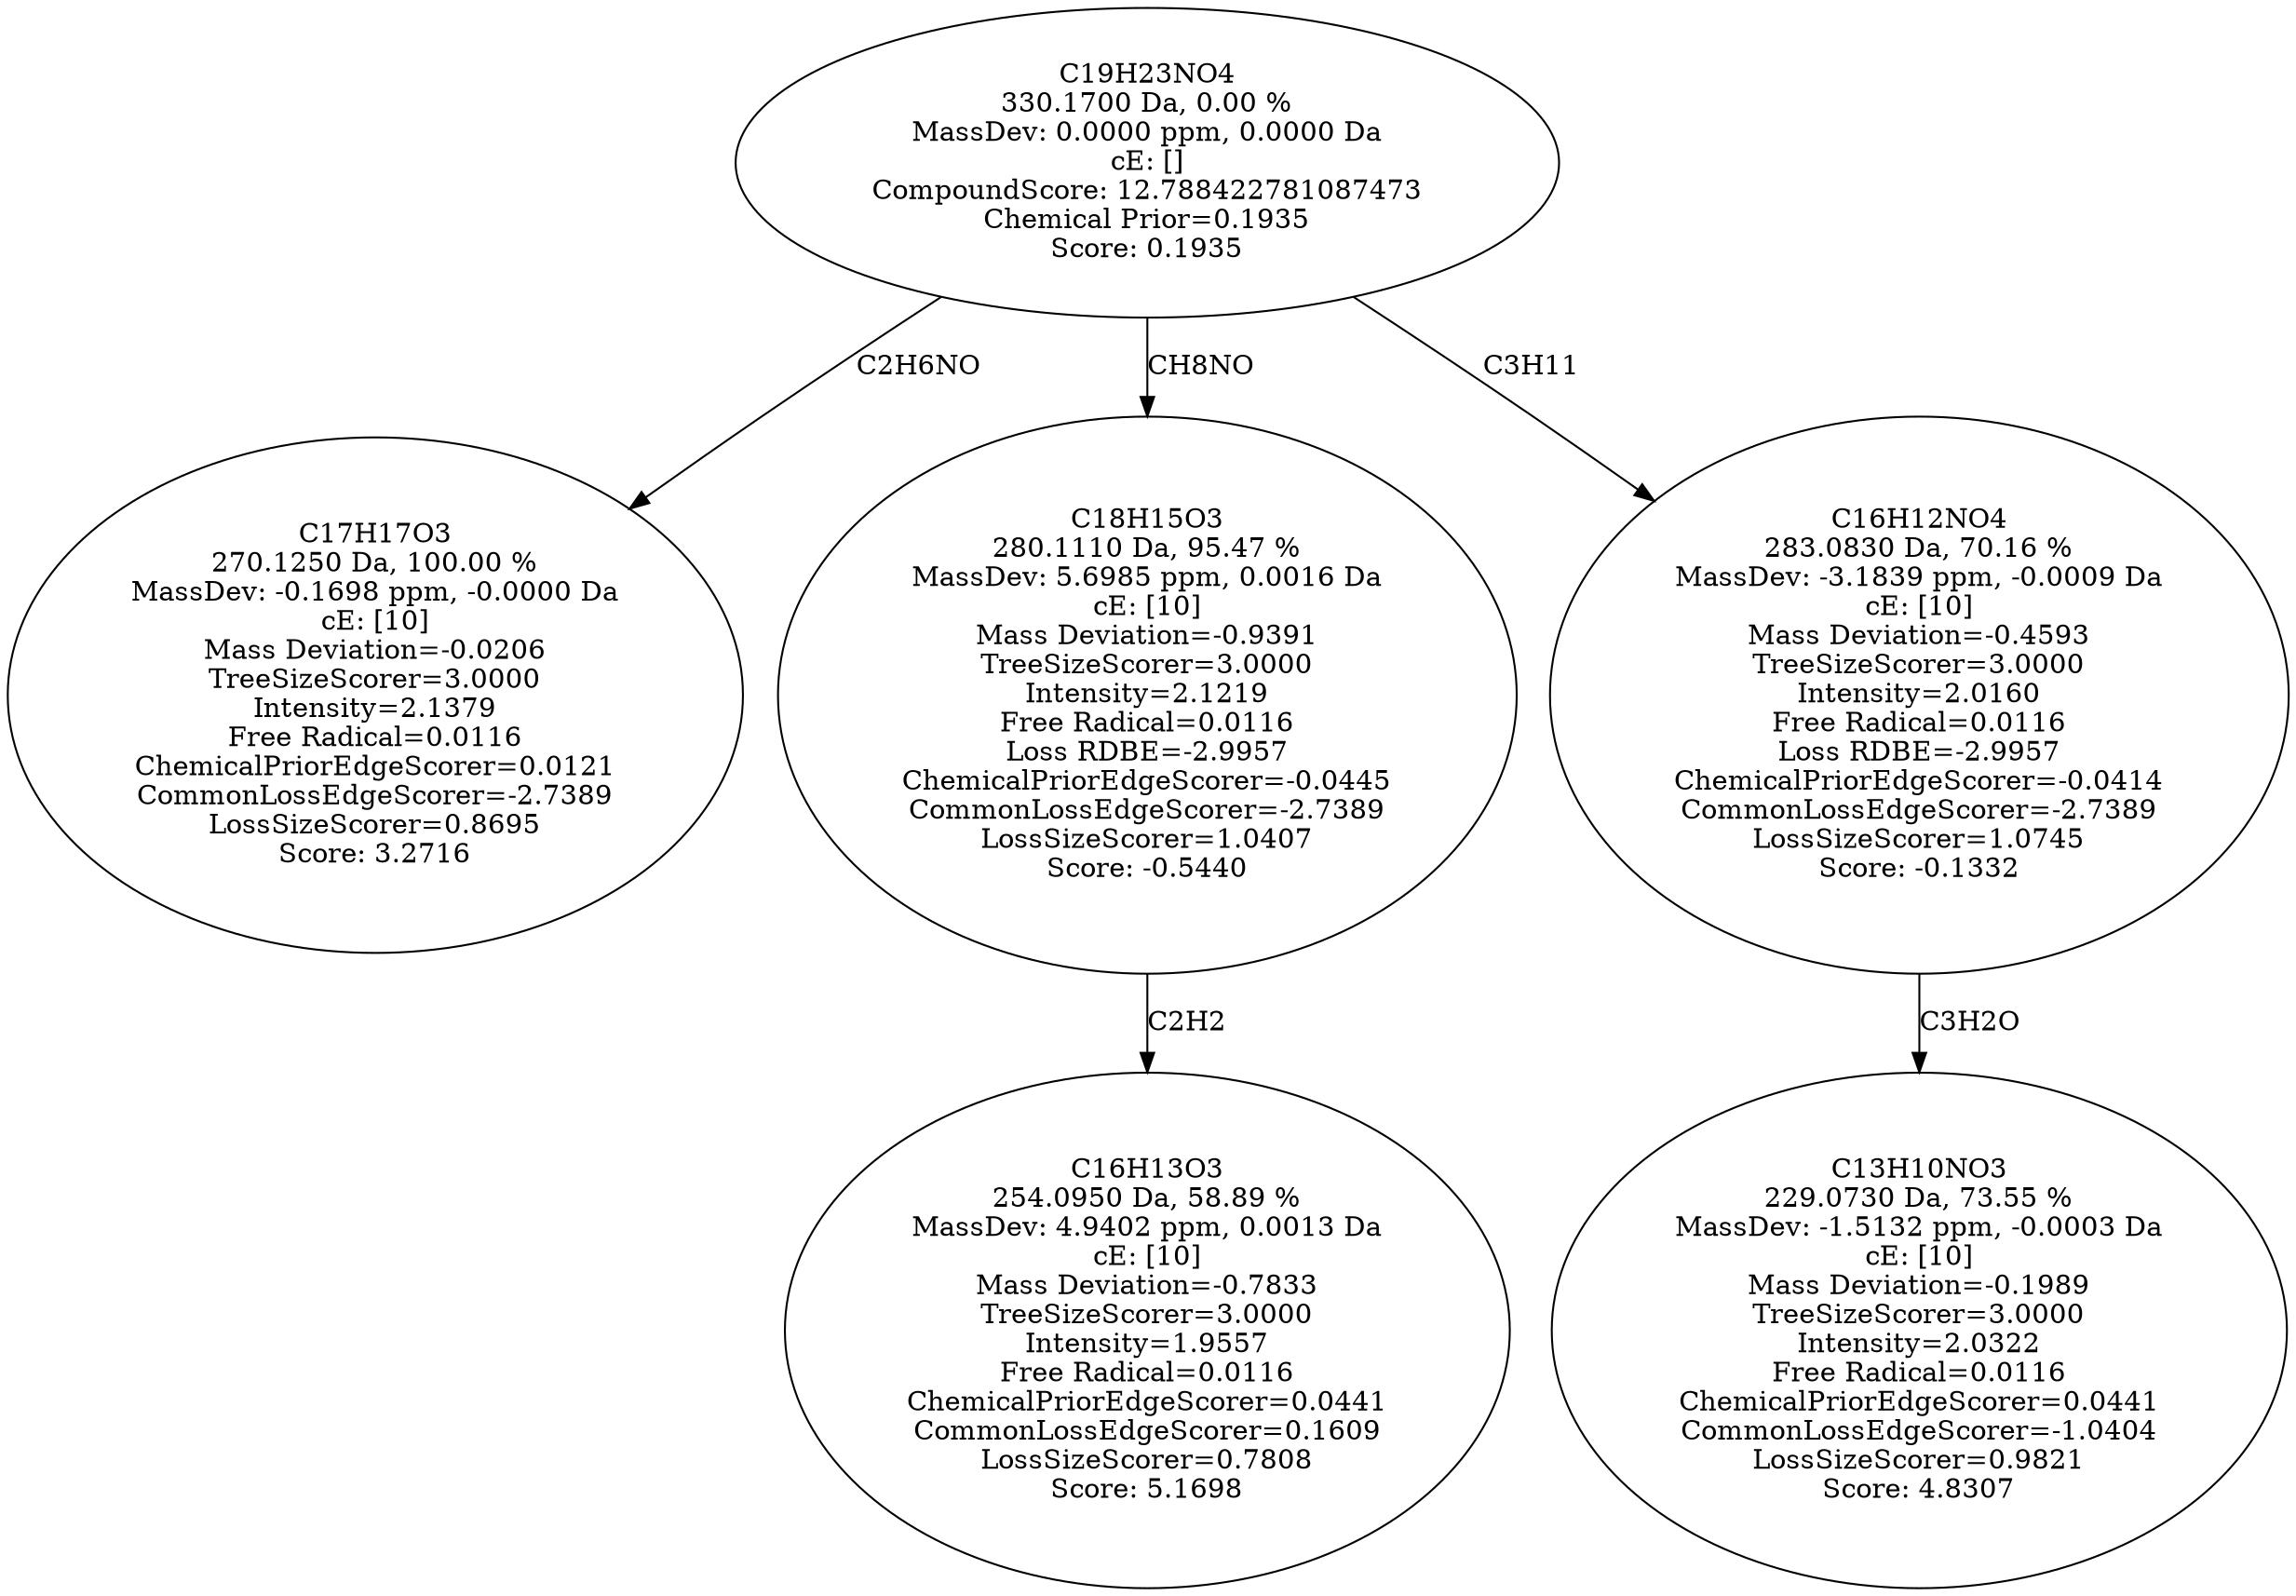 strict digraph {
v1 [label="C17H17O3\n270.1250 Da, 100.00 %\nMassDev: -0.1698 ppm, -0.0000 Da\ncE: [10]\nMass Deviation=-0.0206\nTreeSizeScorer=3.0000\nIntensity=2.1379\nFree Radical=0.0116\nChemicalPriorEdgeScorer=0.0121\nCommonLossEdgeScorer=-2.7389\nLossSizeScorer=0.8695\nScore: 3.2716"];
v2 [label="C16H13O3\n254.0950 Da, 58.89 %\nMassDev: 4.9402 ppm, 0.0013 Da\ncE: [10]\nMass Deviation=-0.7833\nTreeSizeScorer=3.0000\nIntensity=1.9557\nFree Radical=0.0116\nChemicalPriorEdgeScorer=0.0441\nCommonLossEdgeScorer=0.1609\nLossSizeScorer=0.7808\nScore: 5.1698"];
v3 [label="C18H15O3\n280.1110 Da, 95.47 %\nMassDev: 5.6985 ppm, 0.0016 Da\ncE: [10]\nMass Deviation=-0.9391\nTreeSizeScorer=3.0000\nIntensity=2.1219\nFree Radical=0.0116\nLoss RDBE=-2.9957\nChemicalPriorEdgeScorer=-0.0445\nCommonLossEdgeScorer=-2.7389\nLossSizeScorer=1.0407\nScore: -0.5440"];
v4 [label="C13H10NO3\n229.0730 Da, 73.55 %\nMassDev: -1.5132 ppm, -0.0003 Da\ncE: [10]\nMass Deviation=-0.1989\nTreeSizeScorer=3.0000\nIntensity=2.0322\nFree Radical=0.0116\nChemicalPriorEdgeScorer=0.0441\nCommonLossEdgeScorer=-1.0404\nLossSizeScorer=0.9821\nScore: 4.8307"];
v5 [label="C16H12NO4\n283.0830 Da, 70.16 %\nMassDev: -3.1839 ppm, -0.0009 Da\ncE: [10]\nMass Deviation=-0.4593\nTreeSizeScorer=3.0000\nIntensity=2.0160\nFree Radical=0.0116\nLoss RDBE=-2.9957\nChemicalPriorEdgeScorer=-0.0414\nCommonLossEdgeScorer=-2.7389\nLossSizeScorer=1.0745\nScore: -0.1332"];
v6 [label="C19H23NO4\n330.1700 Da, 0.00 %\nMassDev: 0.0000 ppm, 0.0000 Da\ncE: []\nCompoundScore: 12.788422781087473\nChemical Prior=0.1935\nScore: 0.1935"];
v6 -> v1 [label="C2H6NO"];
v3 -> v2 [label="C2H2"];
v6 -> v3 [label="CH8NO"];
v5 -> v4 [label="C3H2O"];
v6 -> v5 [label="C3H11"];
}